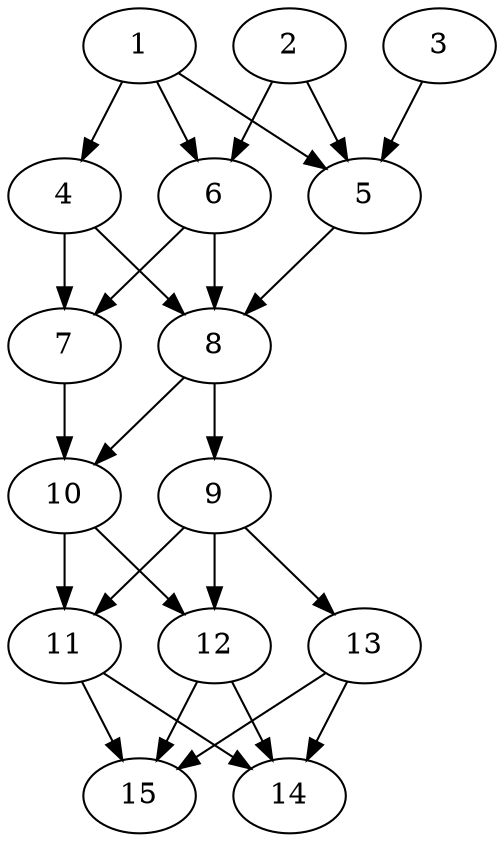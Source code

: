 // DAG automatically generated by daggen at Thu Oct  3 13:59:27 2019
// ./daggen --dot -n 15 --ccr 0.5 --fat 0.5 --regular 0.7 --density 0.9 --mindata 5242880 --maxdata 52428800 
digraph G {
  1 [size="78489600", alpha="0.20", expect_size="39244800"] 
  1 -> 4 [size ="39244800"]
  1 -> 5 [size ="39244800"]
  1 -> 6 [size ="39244800"]
  2 [size="58566656", alpha="0.04", expect_size="29283328"] 
  2 -> 5 [size ="29283328"]
  2 -> 6 [size ="29283328"]
  3 [size="81147904", alpha="0.08", expect_size="40573952"] 
  3 -> 5 [size ="40573952"]
  4 [size="44828672", alpha="0.10", expect_size="22414336"] 
  4 -> 7 [size ="22414336"]
  4 -> 8 [size ="22414336"]
  5 [size="84738048", alpha="0.09", expect_size="42369024"] 
  5 -> 8 [size ="42369024"]
  6 [size="25872384", alpha="0.12", expect_size="12936192"] 
  6 -> 7 [size ="12936192"]
  6 -> 8 [size ="12936192"]
  7 [size="14475264", alpha="0.11", expect_size="7237632"] 
  7 -> 10 [size ="7237632"]
  8 [size="29648896", alpha="0.18", expect_size="14824448"] 
  8 -> 9 [size ="14824448"]
  8 -> 10 [size ="14824448"]
  9 [size="46442496", alpha="0.16", expect_size="23221248"] 
  9 -> 11 [size ="23221248"]
  9 -> 12 [size ="23221248"]
  9 -> 13 [size ="23221248"]
  10 [size="69349376", alpha="0.13", expect_size="34674688"] 
  10 -> 11 [size ="34674688"]
  10 -> 12 [size ="34674688"]
  11 [size="21014528", alpha="0.10", expect_size="10507264"] 
  11 -> 14 [size ="10507264"]
  11 -> 15 [size ="10507264"]
  12 [size="19421184", alpha="0.02", expect_size="9710592"] 
  12 -> 14 [size ="9710592"]
  12 -> 15 [size ="9710592"]
  13 [size="36653056", alpha="0.05", expect_size="18326528"] 
  13 -> 14 [size ="18326528"]
  13 -> 15 [size ="18326528"]
  14 [size="76597248", alpha="0.06", expect_size="38298624"] 
  15 [size="30771200", alpha="0.16", expect_size="15385600"] 
}
